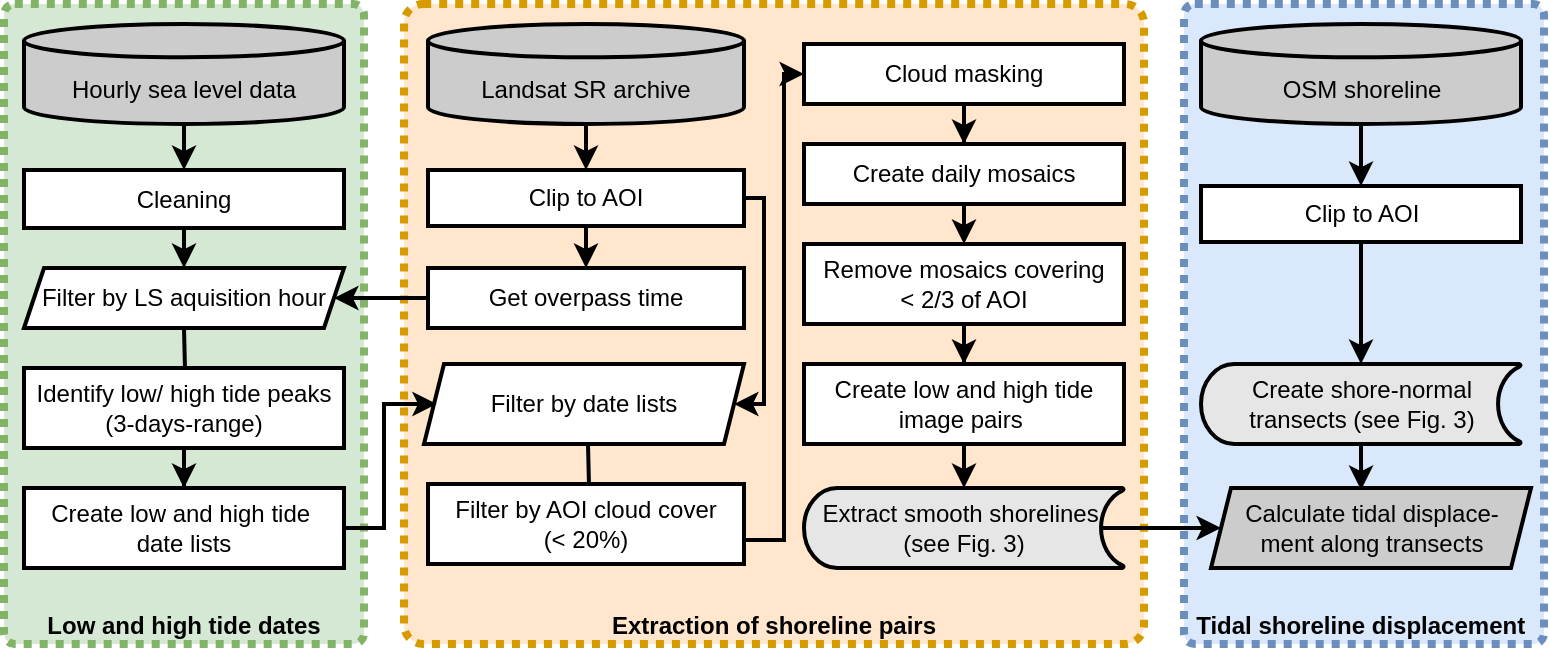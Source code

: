 <mxfile scale="2" border="0">
    <diagram id="aLn0Xx4BkalnT8AFdO5a" name="Page-1">
        <mxGraphModel dx="1070" dy="804" grid="1" gridSize="10" guides="1" tooltips="1" connect="1" arrows="1" fold="1" page="1" pageScale="1" pageWidth="827" pageHeight="1169" math="0" shadow="0">
            <root>
                <mxCell id="0"/>
                <mxCell id="1" parent="0"/>
                <mxCell id="2" value="&lt;font color=&quot;#000000&quot;&gt;&lt;b&gt;Tidal shoreline displacement&amp;nbsp;&lt;/b&gt;&lt;/font&gt;" style="rounded=1;whiteSpace=wrap;html=1;strokeWidth=4;arcSize=3;dashed=1;verticalAlign=bottom;rotation=0;dashPattern=1 1;strokeColor=#6c8ebf;fillColor=#dae8fc;" parent="1" vertex="1">
                    <mxGeometry x="600" y="20" width="180" height="320" as="geometry"/>
                </mxCell>
                <mxCell id="3" value="&lt;font color=&quot;#000000&quot;&gt;&lt;b&gt;Extraction of shoreline pairs&lt;/b&gt;&lt;/font&gt;" style="rounded=1;whiteSpace=wrap;html=1;strokeWidth=4;arcSize=3;dashed=1;verticalAlign=bottom;rotation=0;dashPattern=1 1;strokeColor=#d79b00;fillColor=#ffe6cc;" parent="1" vertex="1">
                    <mxGeometry x="210" y="20" width="370" height="320" as="geometry"/>
                </mxCell>
                <mxCell id="4" value="&lt;b&gt;&lt;font color=&quot;#000000&quot;&gt;Low and high tide dates&lt;/font&gt;&lt;/b&gt;" style="rounded=1;whiteSpace=wrap;html=1;strokeWidth=4;arcSize=3;dashed=1;verticalAlign=bottom;rotation=0;dashPattern=1 1;strokeColor=#82b366;fillColor=#d5e8d4;" parent="1" vertex="1">
                    <mxGeometry x="10" y="20" width="180" height="320" as="geometry"/>
                </mxCell>
                <mxCell id="5" value="" style="edgeStyle=orthogonalEdgeStyle;rounded=0;orthogonalLoop=1;jettySize=auto;html=1;entryX=0.5;entryY=0;entryDx=0;entryDy=0;strokeWidth=2;" parent="1" source="6" target="8" edge="1">
                    <mxGeometry relative="1" as="geometry"/>
                </mxCell>
                <mxCell id="6" value="&lt;br&gt;Hourly sea level data" style="strokeWidth=2;html=1;shape=mxgraph.flowchart.database;whiteSpace=wrap;verticalAlign=middle;fillColor=#CCCCCC;" parent="1" vertex="1">
                    <mxGeometry x="20" y="30" width="160" height="50" as="geometry"/>
                </mxCell>
                <mxCell id="7" value="" style="edgeStyle=orthogonalEdgeStyle;rounded=0;orthogonalLoop=1;jettySize=auto;html=1;entryX=0.5;entryY=0;entryDx=0;entryDy=0;strokeWidth=2;" parent="1" source="8" edge="1">
                    <mxGeometry relative="1" as="geometry">
                        <mxPoint x="100" y="152" as="targetPoint"/>
                    </mxGeometry>
                </mxCell>
                <mxCell id="8" value="Cleaning" style="whiteSpace=wrap;html=1;strokeWidth=2;" parent="1" vertex="1">
                    <mxGeometry x="20" y="103" width="160" height="29" as="geometry"/>
                </mxCell>
                <mxCell id="9" value="" style="edgeStyle=orthogonalEdgeStyle;rounded=0;orthogonalLoop=1;jettySize=auto;html=1;entryX=1;entryY=0.5;entryDx=0;entryDy=0;strokeWidth=2;" parent="1" source="10" target="40" edge="1">
                    <mxGeometry relative="1" as="geometry">
                        <mxPoint x="195" y="167" as="targetPoint"/>
                    </mxGeometry>
                </mxCell>
                <mxCell id="10" value="Get overpass time" style="whiteSpace=wrap;html=1;strokeWidth=2;" parent="1" vertex="1">
                    <mxGeometry x="222" y="152" width="158" height="30" as="geometry"/>
                </mxCell>
                <mxCell id="11" value="" style="edgeStyle=orthogonalEdgeStyle;rounded=0;orthogonalLoop=1;jettySize=auto;html=1;entryX=0.5;entryY=0;entryDx=0;entryDy=0;strokeWidth=2;" parent="1" source="12" target="20" edge="1">
                    <mxGeometry relative="1" as="geometry"/>
                </mxCell>
                <mxCell id="12" value="&lt;br&gt;Landsat SR archive" style="strokeWidth=2;html=1;shape=mxgraph.flowchart.database;whiteSpace=wrap;verticalAlign=middle;fillColor=#CCCCCC;" parent="1" vertex="1">
                    <mxGeometry x="222" y="30" width="158" height="50" as="geometry"/>
                </mxCell>
                <mxCell id="13" value="" style="edgeStyle=orthogonalEdgeStyle;rounded=0;orthogonalLoop=1;jettySize=auto;html=1;strokeWidth=2;" parent="1" target="15" edge="1">
                    <mxGeometry relative="1" as="geometry">
                        <mxPoint x="100" y="182" as="sourcePoint"/>
                    </mxGeometry>
                </mxCell>
                <mxCell id="14" value="" style="edgeStyle=orthogonalEdgeStyle;rounded=0;orthogonalLoop=1;jettySize=auto;html=1;strokeWidth=2;" parent="1" source="15" target="17" edge="1">
                    <mxGeometry relative="1" as="geometry"/>
                </mxCell>
                <mxCell id="15" value="Identify low/ high tide peaks (3-days-range)" style="whiteSpace=wrap;html=1;strokeWidth=2;" parent="1" vertex="1">
                    <mxGeometry x="20" y="202" width="160" height="40" as="geometry"/>
                </mxCell>
                <mxCell id="16" style="edgeStyle=orthogonalEdgeStyle;rounded=0;orthogonalLoop=1;jettySize=auto;html=1;exitX=1;exitY=0.5;exitDx=0;exitDy=0;entryX=0.04;entryY=0.499;entryDx=0;entryDy=0;entryPerimeter=0;strokeWidth=2;" parent="1" source="17" target="41" edge="1">
                    <mxGeometry relative="1" as="geometry">
                        <Array as="points">
                            <mxPoint x="200" y="282"/>
                            <mxPoint x="200" y="220"/>
                        </Array>
                    </mxGeometry>
                </mxCell>
                <mxCell id="17" value="Create low and high tide&amp;nbsp; date lists" style="whiteSpace=wrap;html=1;strokeWidth=2;" parent="1" vertex="1">
                    <mxGeometry x="20" y="262" width="160" height="40" as="geometry"/>
                </mxCell>
                <mxCell id="18" style="edgeStyle=orthogonalEdgeStyle;rounded=0;orthogonalLoop=1;jettySize=auto;html=1;exitX=0.5;exitY=1;exitDx=0;exitDy=0;entryX=0.5;entryY=0;entryDx=0;entryDy=0;strokeWidth=2;" parent="1" source="20" target="10" edge="1">
                    <mxGeometry relative="1" as="geometry"/>
                </mxCell>
                <mxCell id="19" value="" style="edgeStyle=orthogonalEdgeStyle;rounded=0;orthogonalLoop=1;jettySize=auto;html=1;entryX=1;entryY=0.5;entryDx=0;entryDy=0;strokeWidth=2;" parent="1" source="20" target="41" edge="1">
                    <mxGeometry relative="1" as="geometry">
                        <Array as="points">
                            <mxPoint x="390" y="117"/>
                            <mxPoint x="390" y="220"/>
                        </Array>
                    </mxGeometry>
                </mxCell>
                <mxCell id="20" value="Clip to AOI" style="whiteSpace=wrap;html=1;strokeWidth=2;" parent="1" vertex="1">
                    <mxGeometry x="222" y="103" width="158" height="28" as="geometry"/>
                </mxCell>
                <mxCell id="21" value="" style="edgeStyle=orthogonalEdgeStyle;rounded=0;orthogonalLoop=1;jettySize=auto;html=1;strokeWidth=2;" parent="1" target="23" edge="1">
                    <mxGeometry relative="1" as="geometry">
                        <mxPoint x="302.0" y="240" as="sourcePoint"/>
                    </mxGeometry>
                </mxCell>
                <mxCell id="49" style="edgeStyle=orthogonalEdgeStyle;rounded=0;orthogonalLoop=1;jettySize=auto;html=1;exitX=1;exitY=0.5;exitDx=0;exitDy=0;entryX=0;entryY=0.5;entryDx=0;entryDy=0;strokeWidth=2;" edge="1" parent="1" source="23" target="25">
                    <mxGeometry relative="1" as="geometry">
                        <Array as="points">
                            <mxPoint x="400" y="288"/>
                            <mxPoint x="400" y="55"/>
                        </Array>
                    </mxGeometry>
                </mxCell>
                <mxCell id="23" value="Filter by AOI cloud cover &lt;br&gt;(&amp;lt; 20%)" style="whiteSpace=wrap;html=1;strokeWidth=2;" parent="1" vertex="1">
                    <mxGeometry x="222" y="260" width="158" height="40" as="geometry"/>
                </mxCell>
                <mxCell id="24" value="" style="edgeStyle=orthogonalEdgeStyle;rounded=0;orthogonalLoop=1;jettySize=auto;html=1;strokeWidth=2;" parent="1" source="25" target="27" edge="1">
                    <mxGeometry relative="1" as="geometry"/>
                </mxCell>
                <mxCell id="25" value="Cloud masking" style="whiteSpace=wrap;html=1;strokeWidth=2;" parent="1" vertex="1">
                    <mxGeometry x="410" y="40" width="160" height="30" as="geometry"/>
                </mxCell>
                <mxCell id="46" style="edgeStyle=orthogonalEdgeStyle;rounded=0;orthogonalLoop=1;jettySize=auto;html=1;exitX=0.5;exitY=1;exitDx=0;exitDy=0;entryX=0.5;entryY=0;entryDx=0;entryDy=0;strokeWidth=2;" edge="1" parent="1" source="27" target="29">
                    <mxGeometry relative="1" as="geometry"/>
                </mxCell>
                <mxCell id="27" value="Create daily mosaics" style="whiteSpace=wrap;html=1;strokeWidth=2;" parent="1" vertex="1">
                    <mxGeometry x="410" y="90" width="160" height="30" as="geometry"/>
                </mxCell>
                <mxCell id="28" value="" style="edgeStyle=orthogonalEdgeStyle;rounded=0;orthogonalLoop=1;jettySize=auto;html=1;strokeWidth=2;" parent="1" source="29" target="31" edge="1">
                    <mxGeometry relative="1" as="geometry"/>
                </mxCell>
                <mxCell id="29" value="Remove mosaics covering &lt;br&gt;&amp;lt; 2/3 of AOI" style="whiteSpace=wrap;html=1;strokeWidth=2;" parent="1" vertex="1">
                    <mxGeometry x="410" y="140" width="160" height="40" as="geometry"/>
                </mxCell>
                <mxCell id="30" value="" style="edgeStyle=orthogonalEdgeStyle;rounded=0;orthogonalLoop=1;jettySize=auto;html=1;strokeWidth=2;" parent="1" source="31" edge="1">
                    <mxGeometry relative="1" as="geometry">
                        <mxPoint x="490" y="262" as="targetPoint"/>
                    </mxGeometry>
                </mxCell>
                <mxCell id="31" value="Create low and high tide image pairs&amp;nbsp;" style="whiteSpace=wrap;html=1;strokeWidth=2;" parent="1" vertex="1">
                    <mxGeometry x="410" y="200" width="160" height="40" as="geometry"/>
                </mxCell>
                <mxCell id="32" style="edgeStyle=orthogonalEdgeStyle;rounded=0;orthogonalLoop=1;jettySize=auto;html=1;exitX=0.5;exitY=1;exitDx=0;exitDy=0;exitPerimeter=0;strokeWidth=2;" parent="1" source="33" target="35" edge="1">
                    <mxGeometry relative="1" as="geometry"/>
                </mxCell>
                <mxCell id="33" value="&lt;br&gt;OSM shoreline" style="strokeWidth=2;html=1;shape=mxgraph.flowchart.database;whiteSpace=wrap;verticalAlign=middle;fillColor=#CCCCCC;" parent="1" vertex="1">
                    <mxGeometry x="608.5" y="30" width="160" height="50" as="geometry"/>
                </mxCell>
                <mxCell id="34" style="edgeStyle=orthogonalEdgeStyle;rounded=0;orthogonalLoop=1;jettySize=auto;html=1;exitX=0.5;exitY=1;exitDx=0;exitDy=0;entryX=0.5;entryY=0;entryDx=0;entryDy=0;entryPerimeter=0;strokeWidth=2;" parent="1" source="35" target="39" edge="1">
                    <mxGeometry relative="1" as="geometry"/>
                </mxCell>
                <mxCell id="35" value="Clip to AOI" style="whiteSpace=wrap;html=1;strokeWidth=2;" parent="1" vertex="1">
                    <mxGeometry x="608.5" y="111" width="160" height="28" as="geometry"/>
                </mxCell>
                <mxCell id="36" value="" style="edgeStyle=orthogonalEdgeStyle;rounded=0;orthogonalLoop=1;jettySize=auto;html=1;exitX=0.93;exitY=0.5;exitDx=0;exitDy=0;exitPerimeter=0;strokeWidth=2;" parent="1" source="37" target="42" edge="1">
                    <mxGeometry relative="1" as="geometry"/>
                </mxCell>
                <mxCell id="37" value="&lt;span&gt;Extract smooth shorelines&amp;nbsp;&lt;/span&gt;&lt;br&gt;&lt;span&gt;(see Fig. 3)&lt;/span&gt;" style="strokeWidth=2;html=1;shape=mxgraph.flowchart.stored_data;whiteSpace=wrap;fillColor=#E6E6E6;" parent="1" vertex="1">
                    <mxGeometry x="410" y="262" width="160" height="40" as="geometry"/>
                </mxCell>
                <mxCell id="38" style="edgeStyle=orthogonalEdgeStyle;rounded=0;orthogonalLoop=1;jettySize=auto;html=1;exitX=0.5;exitY=1;exitDx=0;exitDy=0;exitPerimeter=0;entryX=0.469;entryY=0.025;entryDx=0;entryDy=0;entryPerimeter=0;strokeWidth=2;" parent="1" source="39" target="42" edge="1">
                    <mxGeometry relative="1" as="geometry"/>
                </mxCell>
                <mxCell id="39" value="Create shore-normal transects (see Fig. 3)" style="strokeWidth=2;html=1;shape=mxgraph.flowchart.stored_data;whiteSpace=wrap;fillColor=#E6E6E6;" parent="1" vertex="1">
                    <mxGeometry x="608.5" y="200" width="160" height="40" as="geometry"/>
                </mxCell>
                <mxCell id="40" value="Filter by LS aquisition hour" style="shape=parallelogram;perimeter=parallelogramPerimeter;whiteSpace=wrap;html=1;fixedSize=1;dashed=0;strokeWidth=2;size=10;" parent="1" vertex="1">
                    <mxGeometry x="20" y="152" width="160" height="30" as="geometry"/>
                </mxCell>
                <mxCell id="41" value="Filter by date lists" style="shape=parallelogram;perimeter=parallelogramPerimeter;whiteSpace=wrap;html=1;fixedSize=1;dashed=0;strokeWidth=2;size=10;" parent="1" vertex="1">
                    <mxGeometry x="220" y="200" width="160" height="40" as="geometry"/>
                </mxCell>
                <mxCell id="42" value="Calculate tidal displace-ment&amp;nbsp;along transects" style="shape=parallelogram;perimeter=parallelogramPerimeter;whiteSpace=wrap;html=1;fixedSize=1;dashed=0;strokeWidth=2;size=10;fillColor=#CCCCCC;" parent="1" vertex="1">
                    <mxGeometry x="613.5" y="262" width="160" height="40" as="geometry"/>
                </mxCell>
            </root>
        </mxGraphModel>
    </diagram>
</mxfile>
